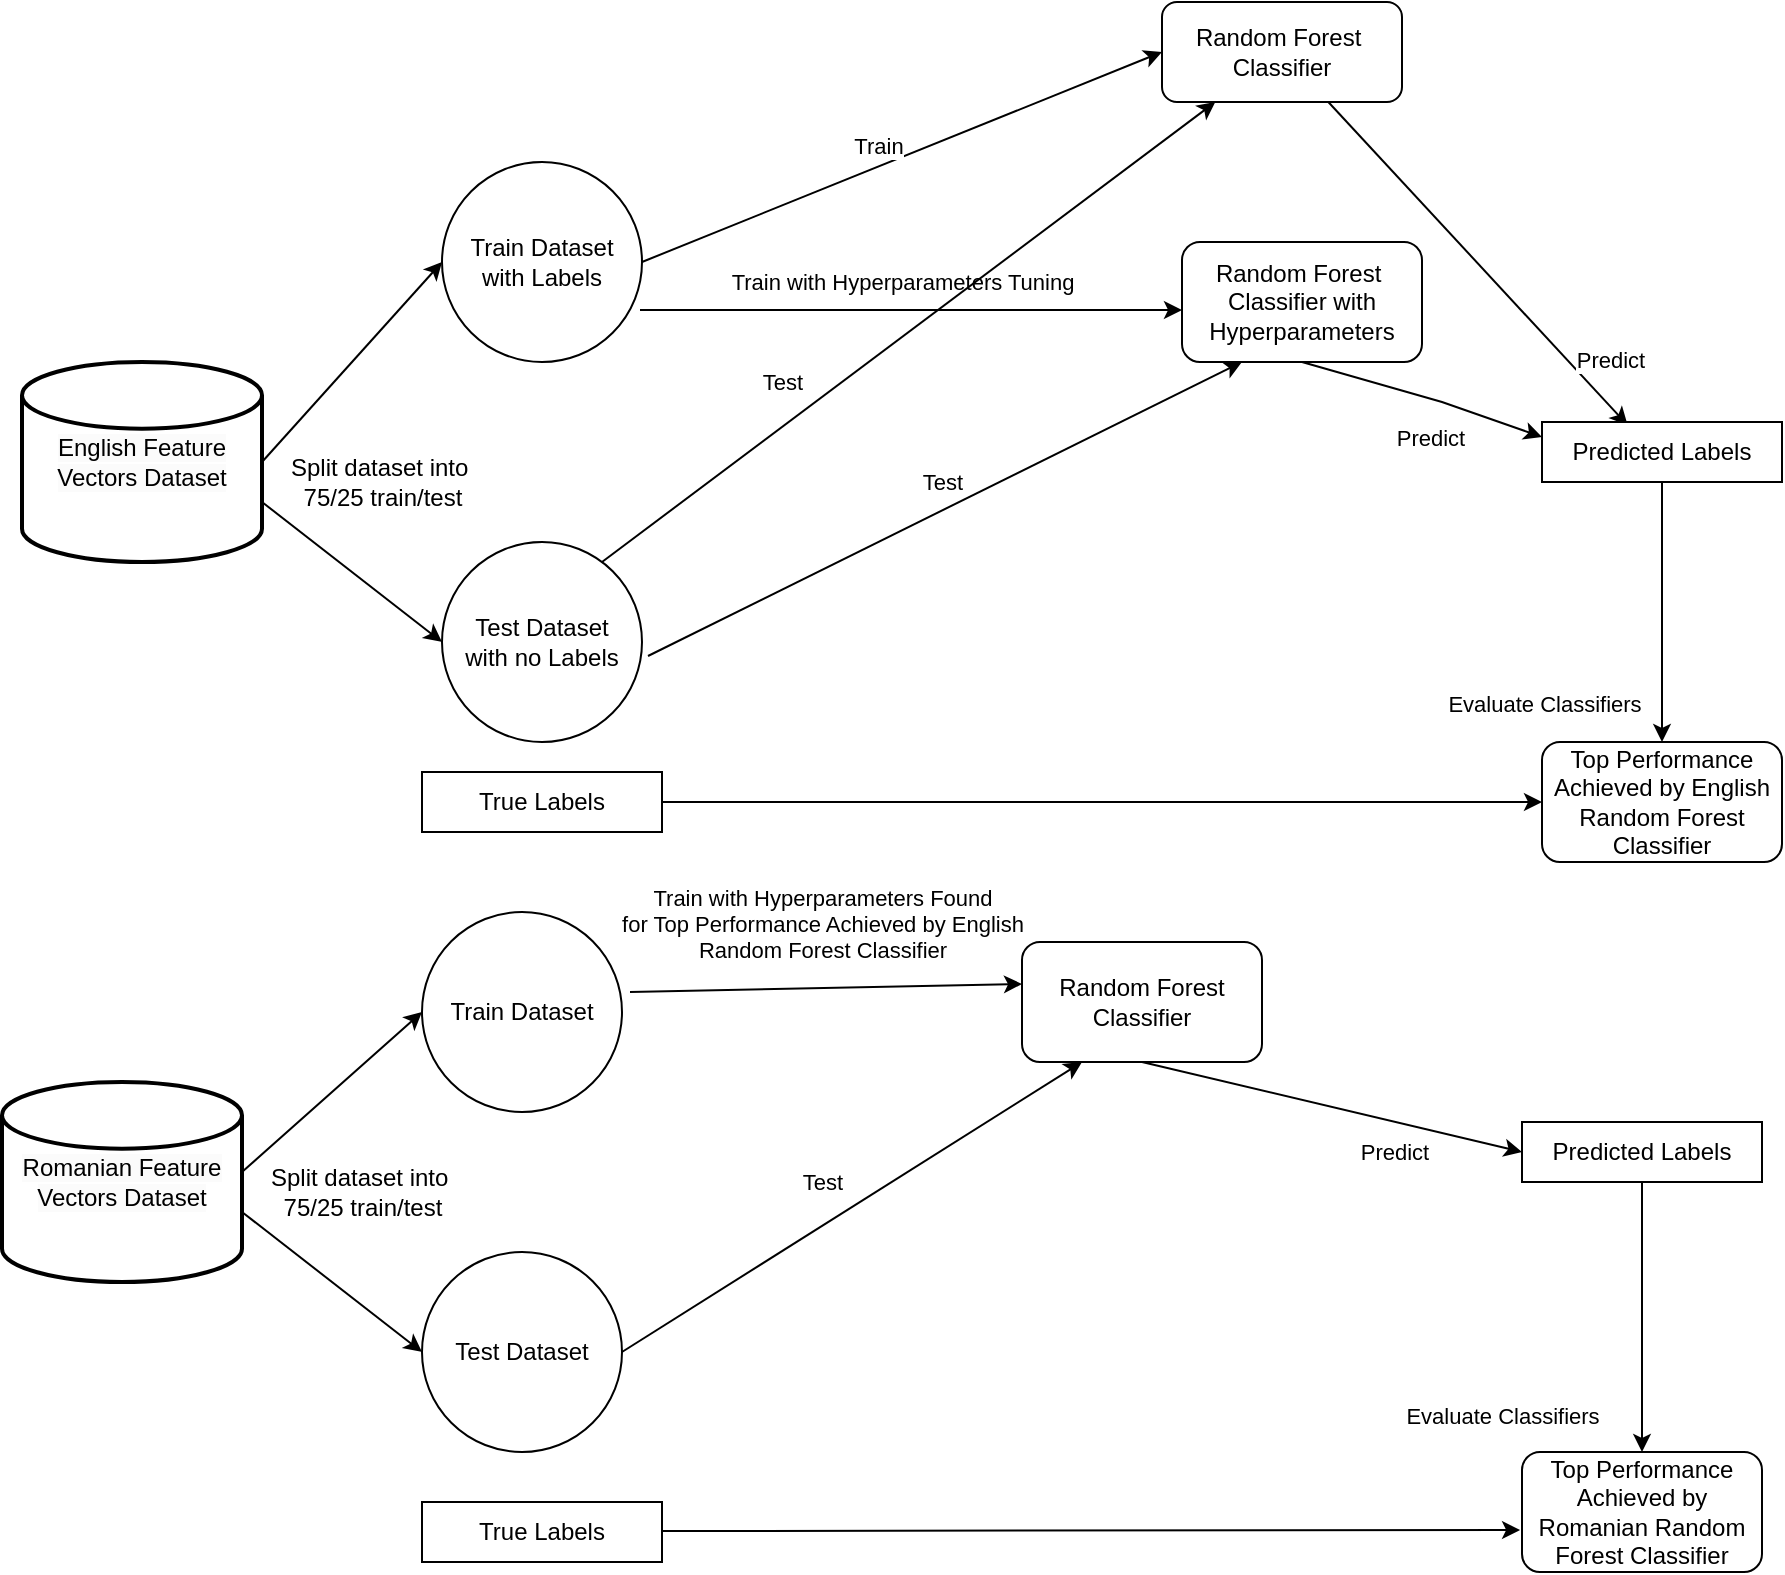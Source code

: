 <mxfile version="24.4.13" type="device">
  <diagram name="Pagină-1" id="oI1xn0vPyFax2rwIqvwE">
    <mxGraphModel dx="1290" dy="522" grid="1" gridSize="10" guides="1" tooltips="1" connect="1" arrows="1" fold="1" page="1" pageScale="1" pageWidth="827" pageHeight="1169" math="0" shadow="0">
      <root>
        <mxCell id="0" />
        <mxCell id="1" parent="0" />
        <mxCell id="ALUaBosDsO_dmnS0878M-1" value="&lt;br&gt;&lt;span style=&quot;color: rgb(0, 0, 0); font-family: Helvetica; font-size: 12px; font-style: normal; font-variant-ligatures: normal; font-variant-caps: normal; font-weight: 400; letter-spacing: normal; orphans: 2; text-align: center; text-indent: 0px; text-transform: none; widows: 2; word-spacing: 0px; -webkit-text-stroke-width: 0px; white-space: normal; background-color: rgb(251, 251, 251); text-decoration-thickness: initial; text-decoration-style: initial; text-decoration-color: initial; display: inline !important; float: none;&quot;&gt;English Feature Vectors Dataset&lt;/span&gt;&lt;div&gt;&lt;br/&gt;&lt;/div&gt;" style="strokeWidth=2;html=1;shape=mxgraph.flowchart.database;whiteSpace=wrap;" parent="1" vertex="1">
          <mxGeometry x="80" y="320" width="120" height="100" as="geometry" />
        </mxCell>
        <mxCell id="ALUaBosDsO_dmnS0878M-3" value="&lt;br&gt;&lt;span style=&quot;color: rgb(0, 0, 0); font-family: Helvetica; font-size: 12px; font-style: normal; font-variant-ligatures: normal; font-variant-caps: normal; font-weight: 400; letter-spacing: normal; orphans: 2; text-align: center; text-indent: 0px; text-transform: none; widows: 2; word-spacing: 0px; -webkit-text-stroke-width: 0px; white-space: normal; background-color: rgb(251, 251, 251); text-decoration-thickness: initial; text-decoration-style: initial; text-decoration-color: initial; display: inline !important; float: none;&quot;&gt;Romanian Feature Vectors Dataset&lt;/span&gt;&lt;div&gt;&lt;br&gt;&lt;/div&gt;" style="strokeWidth=2;html=1;shape=mxgraph.flowchart.database;whiteSpace=wrap;" parent="1" vertex="1">
          <mxGeometry x="70" y="680" width="120" height="100" as="geometry" />
        </mxCell>
        <mxCell id="ALUaBosDsO_dmnS0878M-4" value="" style="endArrow=classic;html=1;rounded=0;exitX=1;exitY=0.5;exitDx=0;exitDy=0;exitPerimeter=0;entryX=0;entryY=0.5;entryDx=0;entryDy=0;" parent="1" source="ALUaBosDsO_dmnS0878M-1" target="ALUaBosDsO_dmnS0878M-6" edge="1">
          <mxGeometry width="50" height="50" relative="1" as="geometry">
            <mxPoint x="200" y="350" as="sourcePoint" />
            <mxPoint x="290" y="280" as="targetPoint" />
          </mxGeometry>
        </mxCell>
        <mxCell id="ALUaBosDsO_dmnS0878M-5" value="" style="endArrow=classic;html=1;rounded=0;exitX=1;exitY=0.7;exitDx=0;exitDy=0;exitPerimeter=0;" parent="1" source="ALUaBosDsO_dmnS0878M-1" edge="1">
          <mxGeometry width="50" height="50" relative="1" as="geometry">
            <mxPoint x="390" y="380" as="sourcePoint" />
            <mxPoint x="290" y="460" as="targetPoint" />
          </mxGeometry>
        </mxCell>
        <mxCell id="ALUaBosDsO_dmnS0878M-6" value="Train Dataset&lt;div&gt;with Labels&lt;/div&gt;" style="ellipse;whiteSpace=wrap;html=1;aspect=fixed;" parent="1" vertex="1">
          <mxGeometry x="290" y="220" width="100" height="100" as="geometry" />
        </mxCell>
        <mxCell id="ALUaBosDsO_dmnS0878M-7" value="Split dataset into&amp;nbsp;&lt;div&gt;75/25 train/test&lt;/div&gt;" style="text;html=1;align=center;verticalAlign=middle;resizable=0;points=[];autosize=1;strokeColor=none;fillColor=none;" parent="1" vertex="1">
          <mxGeometry x="200" y="360" width="120" height="40" as="geometry" />
        </mxCell>
        <mxCell id="ALUaBosDsO_dmnS0878M-8" value="Test Dataset&lt;div&gt;with no Labels&lt;/div&gt;" style="ellipse;whiteSpace=wrap;html=1;aspect=fixed;" parent="1" vertex="1">
          <mxGeometry x="290" y="410" width="100" height="100" as="geometry" />
        </mxCell>
        <mxCell id="ALUaBosDsO_dmnS0878M-9" value="" style="endArrow=classic;html=1;rounded=0;exitX=1;exitY=0.5;exitDx=0;exitDy=0;exitPerimeter=0;entryX=0;entryY=0.5;entryDx=0;entryDy=0;" parent="1" target="ALUaBosDsO_dmnS0878M-11" edge="1">
          <mxGeometry width="50" height="50" relative="1" as="geometry">
            <mxPoint x="190" y="725" as="sourcePoint" />
            <mxPoint x="280" y="635" as="targetPoint" />
          </mxGeometry>
        </mxCell>
        <mxCell id="ALUaBosDsO_dmnS0878M-10" value="" style="endArrow=classic;html=1;rounded=0;exitX=1;exitY=0.7;exitDx=0;exitDy=0;exitPerimeter=0;" parent="1" edge="1">
          <mxGeometry width="50" height="50" relative="1" as="geometry">
            <mxPoint x="190" y="745" as="sourcePoint" />
            <mxPoint x="280" y="815" as="targetPoint" />
          </mxGeometry>
        </mxCell>
        <mxCell id="ALUaBosDsO_dmnS0878M-11" value="Train Dataset" style="ellipse;whiteSpace=wrap;html=1;aspect=fixed;" parent="1" vertex="1">
          <mxGeometry x="280" y="595" width="100" height="100" as="geometry" />
        </mxCell>
        <mxCell id="ALUaBosDsO_dmnS0878M-12" value="Split dataset into&amp;nbsp;&lt;div&gt;75/25 train/test&lt;/div&gt;" style="text;html=1;align=center;verticalAlign=middle;resizable=0;points=[];autosize=1;strokeColor=none;fillColor=none;" parent="1" vertex="1">
          <mxGeometry x="190" y="715" width="120" height="40" as="geometry" />
        </mxCell>
        <mxCell id="ALUaBosDsO_dmnS0878M-13" value="Test Dataset" style="ellipse;whiteSpace=wrap;html=1;aspect=fixed;" parent="1" vertex="1">
          <mxGeometry x="280" y="765" width="100" height="100" as="geometry" />
        </mxCell>
        <mxCell id="ALUaBosDsO_dmnS0878M-14" value="Train" style="endArrow=classic;html=1;rounded=0;exitX=1;exitY=0.5;exitDx=0;exitDy=0;entryX=0;entryY=0.5;entryDx=0;entryDy=0;" parent="1" source="ALUaBosDsO_dmnS0878M-6" target="ALUaBosDsO_dmnS0878M-18" edge="1">
          <mxGeometry x="-0.067" y="10" width="50" height="50" relative="1" as="geometry">
            <mxPoint x="390" y="380" as="sourcePoint" />
            <mxPoint x="540" y="270" as="targetPoint" />
            <mxPoint as="offset" />
          </mxGeometry>
        </mxCell>
        <mxCell id="ALUaBosDsO_dmnS0878M-17" value="Predict" style="endArrow=classic;html=1;rounded=0;entryX=0.357;entryY=0.053;entryDx=0;entryDy=0;entryPerimeter=0;" parent="1" source="ALUaBosDsO_dmnS0878M-18" target="dyJtSoeSL_ZsTX8n-u71-3" edge="1">
          <mxGeometry x="0.727" y="16" width="50" height="50" relative="1" as="geometry">
            <mxPoint x="596" y="300" as="sourcePoint" />
            <mxPoint x="890" y="320" as="targetPoint" />
            <mxPoint as="offset" />
          </mxGeometry>
        </mxCell>
        <mxCell id="ALUaBosDsO_dmnS0878M-18" value="Random Forest&amp;nbsp;&lt;div&gt;Classifier&lt;/div&gt;" style="rounded=1;whiteSpace=wrap;html=1;" parent="1" vertex="1">
          <mxGeometry x="650" y="140" width="120" height="50" as="geometry" />
        </mxCell>
        <mxCell id="ALUaBosDsO_dmnS0878M-20" value="Train with Hyperparameters Tuning" style="endArrow=classic;html=1;rounded=0;exitX=0.99;exitY=0.74;exitDx=0;exitDy=0;exitPerimeter=0;" parent="1" source="ALUaBosDsO_dmnS0878M-6" edge="1">
          <mxGeometry x="-0.033" y="14" width="50" height="50" relative="1" as="geometry">
            <mxPoint x="380" y="470" as="sourcePoint" />
            <mxPoint x="660" y="294" as="targetPoint" />
            <mxPoint as="offset" />
          </mxGeometry>
        </mxCell>
        <mxCell id="ALUaBosDsO_dmnS0878M-21" value="Random Forest&amp;nbsp;&lt;div&gt;Classifier with Hyperparameters&lt;/div&gt;" style="rounded=1;whiteSpace=wrap;html=1;" parent="1" vertex="1">
          <mxGeometry x="660" y="260" width="120" height="60" as="geometry" />
        </mxCell>
        <mxCell id="ALUaBosDsO_dmnS0878M-22" value="Predict" style="endArrow=classic;html=1;rounded=0;exitX=0.5;exitY=1;exitDx=0;exitDy=0;entryX=0;entryY=0.25;entryDx=0;entryDy=0;" parent="1" source="ALUaBosDsO_dmnS0878M-21" target="dyJtSoeSL_ZsTX8n-u71-3" edge="1">
          <mxGeometry x="0.163" y="-19" width="50" height="50" relative="1" as="geometry">
            <mxPoint x="560" y="250" as="sourcePoint" />
            <mxPoint x="850" y="360" as="targetPoint" />
            <Array as="points">
              <mxPoint x="790" y="340" />
            </Array>
            <mxPoint as="offset" />
          </mxGeometry>
        </mxCell>
        <mxCell id="ALUaBosDsO_dmnS0878M-23" value="&lt;div&gt;Top Performance Achieved by English Random Forest Classifier&lt;/div&gt;" style="rounded=1;whiteSpace=wrap;html=1;" parent="1" vertex="1">
          <mxGeometry x="840" y="510" width="120" height="60" as="geometry" />
        </mxCell>
        <mxCell id="ALUaBosDsO_dmnS0878M-24" value="Evaluate Classifiers" style="endArrow=classic;html=1;rounded=0;exitX=0.5;exitY=1;exitDx=0;exitDy=0;entryX=0.5;entryY=0;entryDx=0;entryDy=0;" parent="1" source="dyJtSoeSL_ZsTX8n-u71-3" target="ALUaBosDsO_dmnS0878M-23" edge="1">
          <mxGeometry x="0.709" y="-59" width="50" height="50" relative="1" as="geometry">
            <mxPoint x="890" y="400" as="sourcePoint" />
            <mxPoint x="430" y="420" as="targetPoint" />
            <mxPoint as="offset" />
          </mxGeometry>
        </mxCell>
        <mxCell id="ALUaBosDsO_dmnS0878M-25" value="Train with Hyperparameters Found&lt;div&gt;for Top Performance Achieved by English&lt;/div&gt;&lt;div&gt;Random Forest Classifier&lt;/div&gt;" style="endArrow=classic;html=1;rounded=0;exitX=1.04;exitY=0.39;exitDx=0;exitDy=0;exitPerimeter=0;" parent="1" edge="1">
          <mxGeometry x="-0.014" y="32" width="50" height="50" relative="1" as="geometry">
            <mxPoint x="384" y="635" as="sourcePoint" />
            <mxPoint x="580" y="631" as="targetPoint" />
            <mxPoint as="offset" />
          </mxGeometry>
        </mxCell>
        <mxCell id="ALUaBosDsO_dmnS0878M-26" value="Random Forest Classifier" style="rounded=1;whiteSpace=wrap;html=1;" parent="1" vertex="1">
          <mxGeometry x="580" y="610" width="120" height="60" as="geometry" />
        </mxCell>
        <mxCell id="ALUaBosDsO_dmnS0878M-27" value="Predict" style="endArrow=classic;html=1;rounded=0;exitX=0.5;exitY=1;exitDx=0;exitDy=0;entryX=0;entryY=0.5;entryDx=0;entryDy=0;" parent="1" source="ALUaBosDsO_dmnS0878M-26" target="dyJtSoeSL_ZsTX8n-u71-2" edge="1">
          <mxGeometry x="0.363" y="-15" width="50" height="50" relative="1" as="geometry">
            <mxPoint x="380" y="570" as="sourcePoint" />
            <mxPoint x="850" y="715" as="targetPoint" />
            <mxPoint as="offset" />
          </mxGeometry>
        </mxCell>
        <mxCell id="ALUaBosDsO_dmnS0878M-28" value="&lt;div&gt;Top Performance Achieved by Romanian Random Forest Classifier&lt;/div&gt;" style="rounded=1;whiteSpace=wrap;html=1;" parent="1" vertex="1">
          <mxGeometry x="830" y="865" width="120" height="60" as="geometry" />
        </mxCell>
        <mxCell id="ALUaBosDsO_dmnS0878M-29" value="Evaluate Classifiers" style="endArrow=classic;html=1;rounded=0;entryX=0.5;entryY=0;entryDx=0;entryDy=0;exitX=0.5;exitY=1;exitDx=0;exitDy=0;" parent="1" source="dyJtSoeSL_ZsTX8n-u71-2" target="ALUaBosDsO_dmnS0878M-28" edge="1">
          <mxGeometry x="0.727" y="-70" width="50" height="50" relative="1" as="geometry">
            <mxPoint x="890" y="750" as="sourcePoint" />
            <mxPoint x="422" y="760" as="targetPoint" />
            <mxPoint as="offset" />
          </mxGeometry>
        </mxCell>
        <mxCell id="ALUaBosDsO_dmnS0878M-32" value="Test" style="endArrow=classic;html=1;rounded=0;exitX=1.03;exitY=0.57;exitDx=0;exitDy=0;exitPerimeter=0;entryX=0.25;entryY=1;entryDx=0;entryDy=0;" parent="1" source="ALUaBosDsO_dmnS0878M-8" target="ALUaBosDsO_dmnS0878M-21" edge="1">
          <mxGeometry x="0.028" y="13" width="50" height="50" relative="1" as="geometry">
            <mxPoint x="380" y="630" as="sourcePoint" />
            <mxPoint x="430" y="580" as="targetPoint" />
            <mxPoint as="offset" />
          </mxGeometry>
        </mxCell>
        <mxCell id="ALUaBosDsO_dmnS0878M-34" value="True Labels" style="rounded=0;whiteSpace=wrap;html=1;" parent="1" vertex="1">
          <mxGeometry x="280" y="525" width="120" height="30" as="geometry" />
        </mxCell>
        <mxCell id="ALUaBosDsO_dmnS0878M-35" value="" style="endArrow=classic;html=1;rounded=0;entryX=0;entryY=0.5;entryDx=0;entryDy=0;exitX=1;exitY=0.5;exitDx=0;exitDy=0;" parent="1" source="ALUaBosDsO_dmnS0878M-34" target="ALUaBosDsO_dmnS0878M-23" edge="1">
          <mxGeometry width="50" height="50" relative="1" as="geometry">
            <mxPoint x="380" y="530" as="sourcePoint" />
            <mxPoint x="430" y="480" as="targetPoint" />
          </mxGeometry>
        </mxCell>
        <mxCell id="ALUaBosDsO_dmnS0878M-37" value="True Labels" style="rounded=0;whiteSpace=wrap;html=1;" parent="1" vertex="1">
          <mxGeometry x="280" y="890" width="120" height="30" as="geometry" />
        </mxCell>
        <mxCell id="ALUaBosDsO_dmnS0878M-38" value="" style="endArrow=classic;html=1;rounded=0;exitX=1;exitY=0.5;exitDx=0;exitDy=0;entryX=-0.008;entryY=0.65;entryDx=0;entryDy=0;entryPerimeter=0;" parent="1" target="ALUaBosDsO_dmnS0878M-28" edge="1">
          <mxGeometry width="50" height="50" relative="1" as="geometry">
            <mxPoint x="400" y="904.5" as="sourcePoint" />
            <mxPoint x="790" y="905" as="targetPoint" />
          </mxGeometry>
        </mxCell>
        <mxCell id="ALUaBosDsO_dmnS0878M-39" value="Test" style="endArrow=classic;html=1;rounded=0;exitX=1;exitY=0.5;exitDx=0;exitDy=0;entryX=0.25;entryY=1;entryDx=0;entryDy=0;" parent="1" source="ALUaBosDsO_dmnS0878M-13" target="ALUaBosDsO_dmnS0878M-26" edge="1">
          <mxGeometry x="-0.044" y="19" width="50" height="50" relative="1" as="geometry">
            <mxPoint x="401" y="815" as="sourcePoint" />
            <mxPoint x="830" y="814.5" as="targetPoint" />
            <mxPoint as="offset" />
          </mxGeometry>
        </mxCell>
        <mxCell id="dyJtSoeSL_ZsTX8n-u71-1" value="Test" style="endArrow=classic;html=1;rounded=0;exitX=1.03;exitY=0.57;exitDx=0;exitDy=0;exitPerimeter=0;" edge="1" parent="1" target="ALUaBosDsO_dmnS0878M-18">
          <mxGeometry x="-0.343" y="18" width="50" height="50" relative="1" as="geometry">
            <mxPoint x="370" y="420" as="sourcePoint" />
            <mxPoint x="667" y="273" as="targetPoint" />
            <mxPoint as="offset" />
          </mxGeometry>
        </mxCell>
        <mxCell id="dyJtSoeSL_ZsTX8n-u71-2" value="Predicted Labels" style="rounded=0;whiteSpace=wrap;html=1;" vertex="1" parent="1">
          <mxGeometry x="830" y="700" width="120" height="30" as="geometry" />
        </mxCell>
        <mxCell id="dyJtSoeSL_ZsTX8n-u71-3" value="Predicted Labels" style="rounded=0;whiteSpace=wrap;html=1;" vertex="1" parent="1">
          <mxGeometry x="840" y="350" width="120" height="30" as="geometry" />
        </mxCell>
      </root>
    </mxGraphModel>
  </diagram>
</mxfile>
